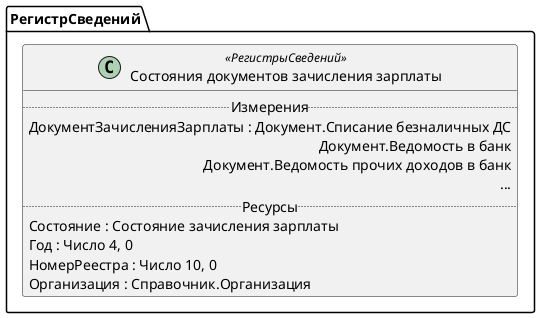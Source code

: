 ﻿@startuml СостоянияДокументовЗачисленияЗарплаты
'!include templates.wsd
'..\include templates.wsd
class РегистрСведений.СостоянияДокументовЗачисленияЗарплаты as "Состояния документов зачисления зарплаты" <<РегистрыСведений>>
{
..Измерения..
ДокументЗачисленияЗарплаты : Документ.Списание безналичных ДС\rДокумент.Ведомость в банк\rДокумент.Ведомость прочих доходов в банк\r...
..Ресурсы..
Состояние : Состояние зачисления зарплаты
Год : Число 4, 0
НомерРеестра : Число 10, 0
Организация : Справочник.Организация
}
@enduml
